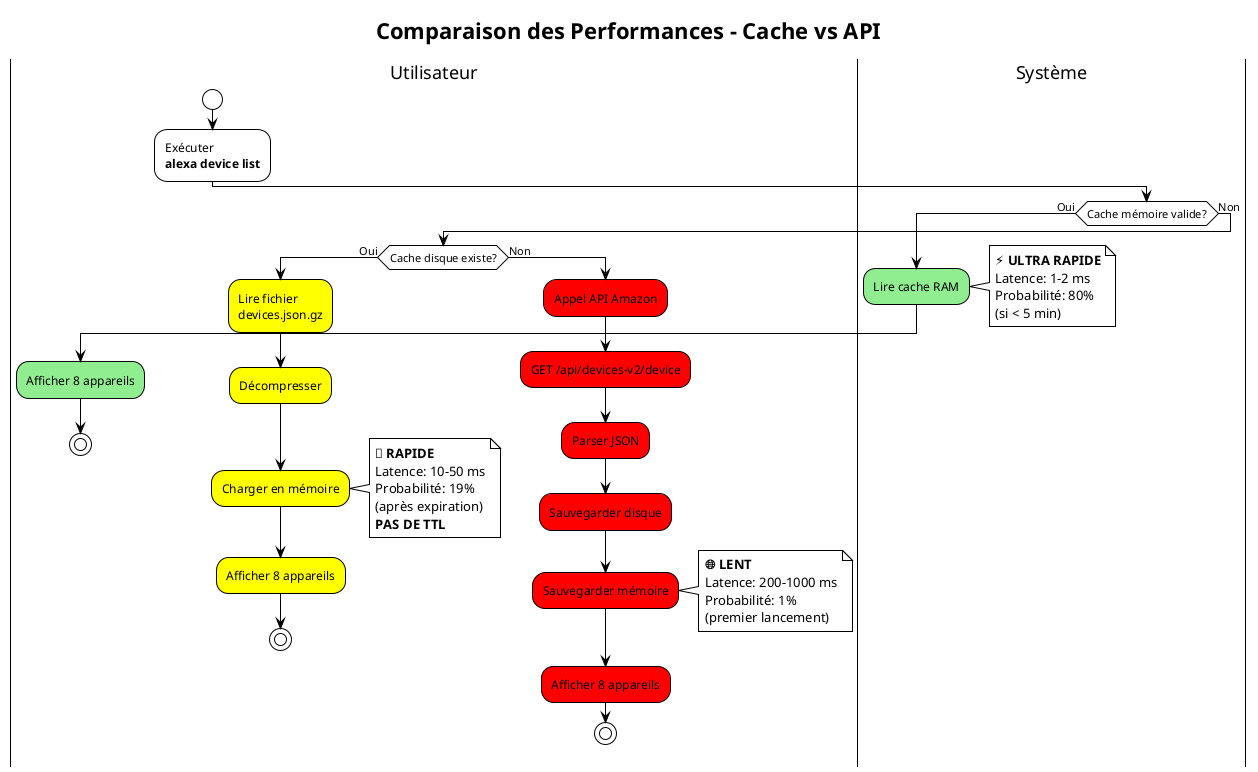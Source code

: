 @startuml cache_performance
!theme plain
skinparam backgroundColor white

title Comparaison des Performances - Cache vs API

|Utilisateur|
start
:Exécuter\n**alexa device list**;

|Système|
if (Cache mémoire valide?) then (Oui)
  #LightGreen:Lire cache RAM;
  note right
    **⚡ ULTRA RAPIDE**
    Latence: 1-2 ms
    Probabilité: 80%
    (si < 5 min)
  end note
  |Utilisateur|
  #LightGreen:Afficher 8 appareils;
  stop
else (Non)
  if (Cache disque existe?) then (Oui)
    #Yellow:Lire fichier\ndevices.json.gz;
    #Yellow:Décompresser;
    #Yellow:Charger en mémoire;
    note right
      **💾 RAPIDE**
      Latence: 10-50 ms
      Probabilité: 19%
      (après expiration)
      **PAS DE TTL**
    end note
    |Utilisateur|
    #Yellow:Afficher 8 appareils;
    stop
  else (Non)
    #Red:Appel API Amazon;
    #Red:GET /api/devices-v2/device;
    #Red:Parser JSON;
    #Red:Sauvegarder disque;
    #Red:Sauvegarder mémoire;
    note right
      **🌐 LENT**
      Latence: 200-1000 ms
      Probabilité: 1%
      (premier lancement)
    end note
    |Utilisateur|
    #Red:Afficher 8 appareils;
    stop
  endif
endif

@enduml

